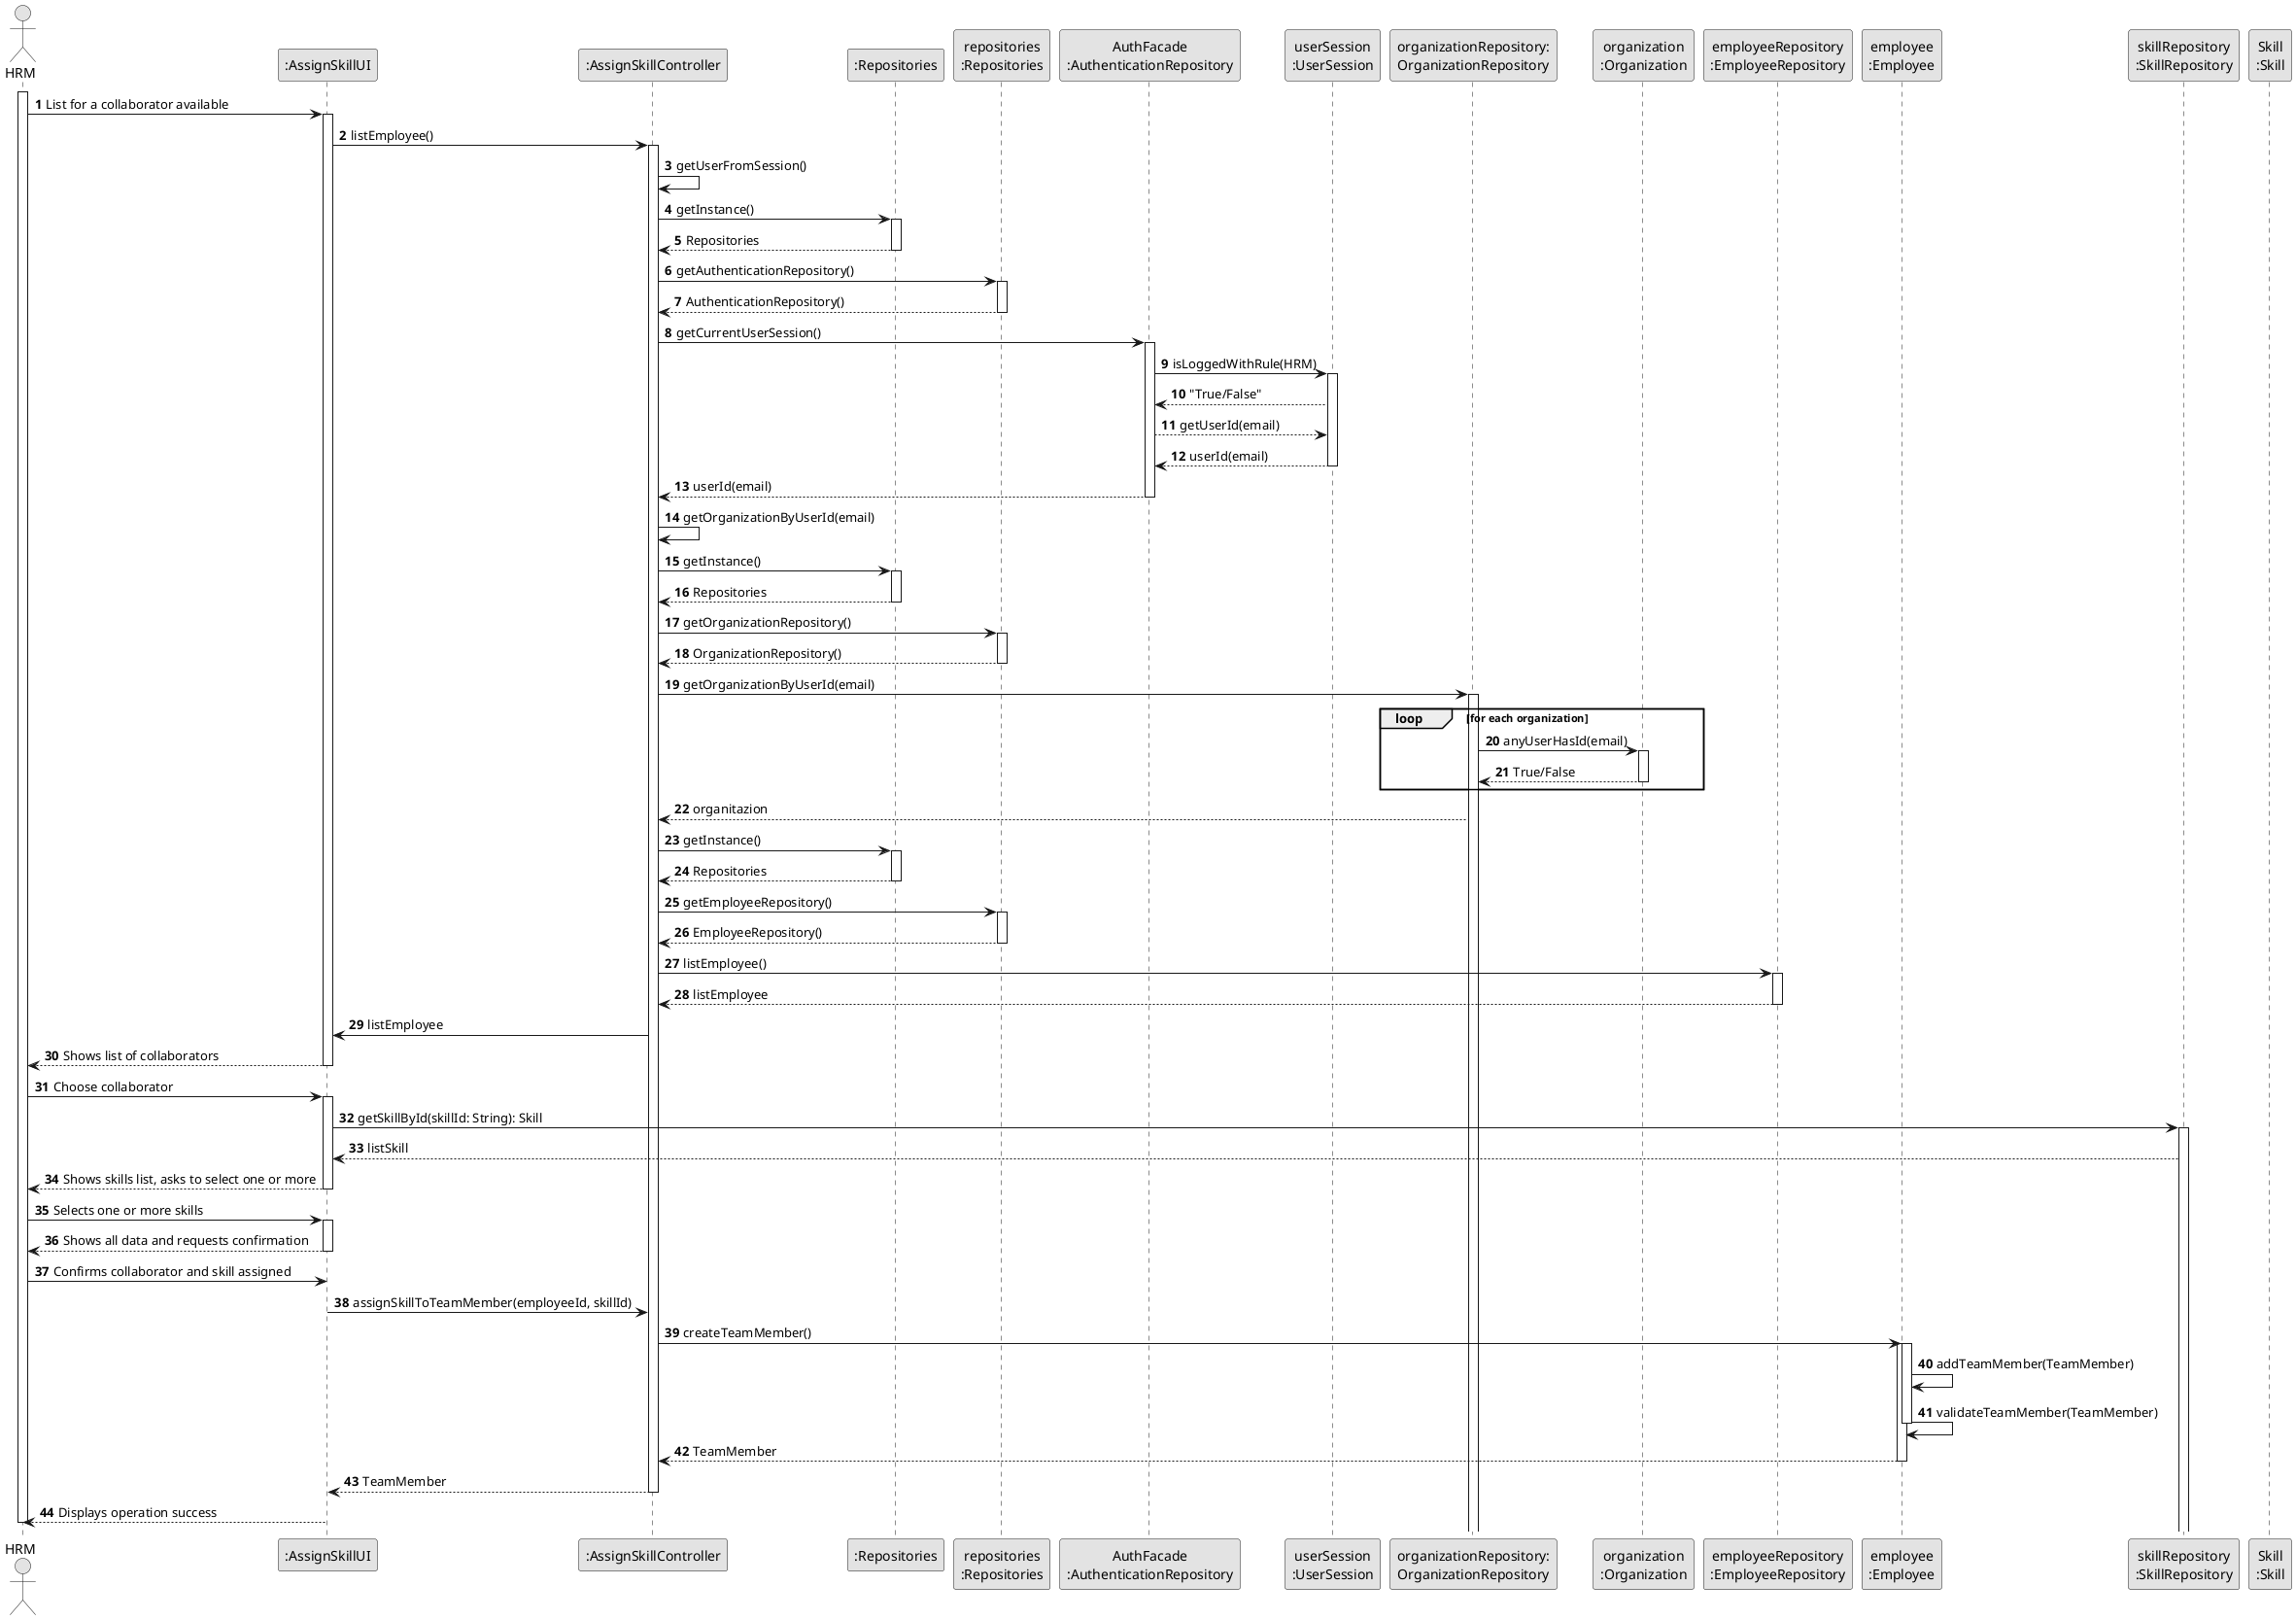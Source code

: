 @startuml
skinparam monochrome true
skinparam packageStyle rectangle
skinparam shadowing false

autonumber

'hide footbox

actor "HRM" as ADM
participant ":AssignSkillUI" as UI
participant ":AssignSkillController" as CTRL
participant ":Repositories" as RepositorySingleton
participant "repositories\n:Repositories" as PLAT
participant "AuthFacade\n:AuthenticationRepository" as AUTHREP
participant "userSession\n:UserSession" as USER
participant "organizationRepository:\nOrganizationRepository" as OrganizationRepository
participant "organization\n:Organization" as ORG
participant "employeeRepository\n:EmployeeRepository" as EmployeeRepository
participant "employee\n:Employee" as Employee
participant "skillRepository\n:SkillRepository" as SkillRepository
participant "Skill\n:Skill" as SKILL

activate ADM

    ADM -> UI : List for a collaborator available
    activate UI

    UI -> CTRL : listEmployee()
    activate CTRL

    CTRL -> CTRL : getUserFromSession()

        CTRL -> RepositorySingleton : getInstance()
        activate RepositorySingleton
        CTRL <-- RepositorySingleton : Repositories
        deactivate RepositorySingleton

        CTRL -> PLAT : getAuthenticationRepository()
        activate PLAT
        CTRL <-- PLAT : AuthenticationRepository()
        deactivate PLAT

        CTRL -> AUTHREP : getCurrentUserSession()
        activate AUTHREP

        AUTHREP -> USER : isLoggedWithRule(HRM)
        activate USER

        AUTHREP <-- USER : "True/False"
        AUTHREP --> USER : getUserId(email)
        AUTHREP <-- USER : userId(email)
        deactivate USER

        CTRL <-- AUTHREP : userId(email)
        deactivate AUTHREP

        CTRL -> CTRL : getOrganizationByUserId(email)

        CTRL -> RepositorySingleton : getInstance()
        activate RepositorySingleton
        CTRL <-- RepositorySingleton : Repositories
        deactivate RepositorySingleton

        CTRL -> PLAT : getOrganizationRepository()
        activate PLAT
        CTRL <-- PLAT : OrganizationRepository()
        deactivate PLAT

        CTRL -> OrganizationRepository :getOrganizationByUserId(email)
        activate OrganizationRepository
        loop for each organization
        OrganizationRepository -> ORG : anyUserHasId(email)
        activate ORG
        OrganizationRepository <-- ORG : True/False
        deactivate ORG
        end loop

        CTRL <-- OrganizationRepository : organitazion


        CTRL -> RepositorySingleton : getInstance()
        activate RepositorySingleton
        CTRL <-- RepositorySingleton : Repositories
        deactivate RepositorySingleton

        CTRL -> PLAT : getEmployeeRepository()
        activate PLAT
        CTRL <-- PLAT : EmployeeRepository()
        deactivate PLAT

        CTRL -> EmployeeRepository : listEmployee()
        activate EmployeeRepository
        CTRL <-- EmployeeRepository : listEmployee
        deactivate EmployeeRepository

        UI <- CTRL: listEmployee


    UI --> ADM : Shows list of collaborators
    deactivate UI

    ADM -> UI : Choose collaborator
    activate UI

        UI -> SkillRepository : getSkillById(skillId: String): Skill
        activate SkillRepository
        UI <-- SkillRepository : listSkill
        deactivate EmployeeRepository

    UI --> ADM : Shows skills list, asks to select one or more
    deactivate UI

    ADM -> UI : Selects one or more skills
    activate UI

    UI --> ADM : Shows all data and requests confirmation
    deactivate UI

    ADM -> UI : Confirms collaborator and skill assigned
    deactivate UI

    UI -> CTRL : assignSkillToTeamMember(employeeId, skillId)

    CTRL -> Employee: createTeamMember()
        activate Employee

        activate Employee
        Employee -> Employee: addTeamMember(TeamMember)
        Employee -> Employee: validateTeamMember(TeamMember)


        deactivate Employee

        Employee --> CTRL : TeamMember

        deactivate Employee

        CTRL --> UI: TeamMember
        deactivate CTRL
        UI --> ADM: Displays operation success
        deactivate UI


deactivate ADM


@enduml